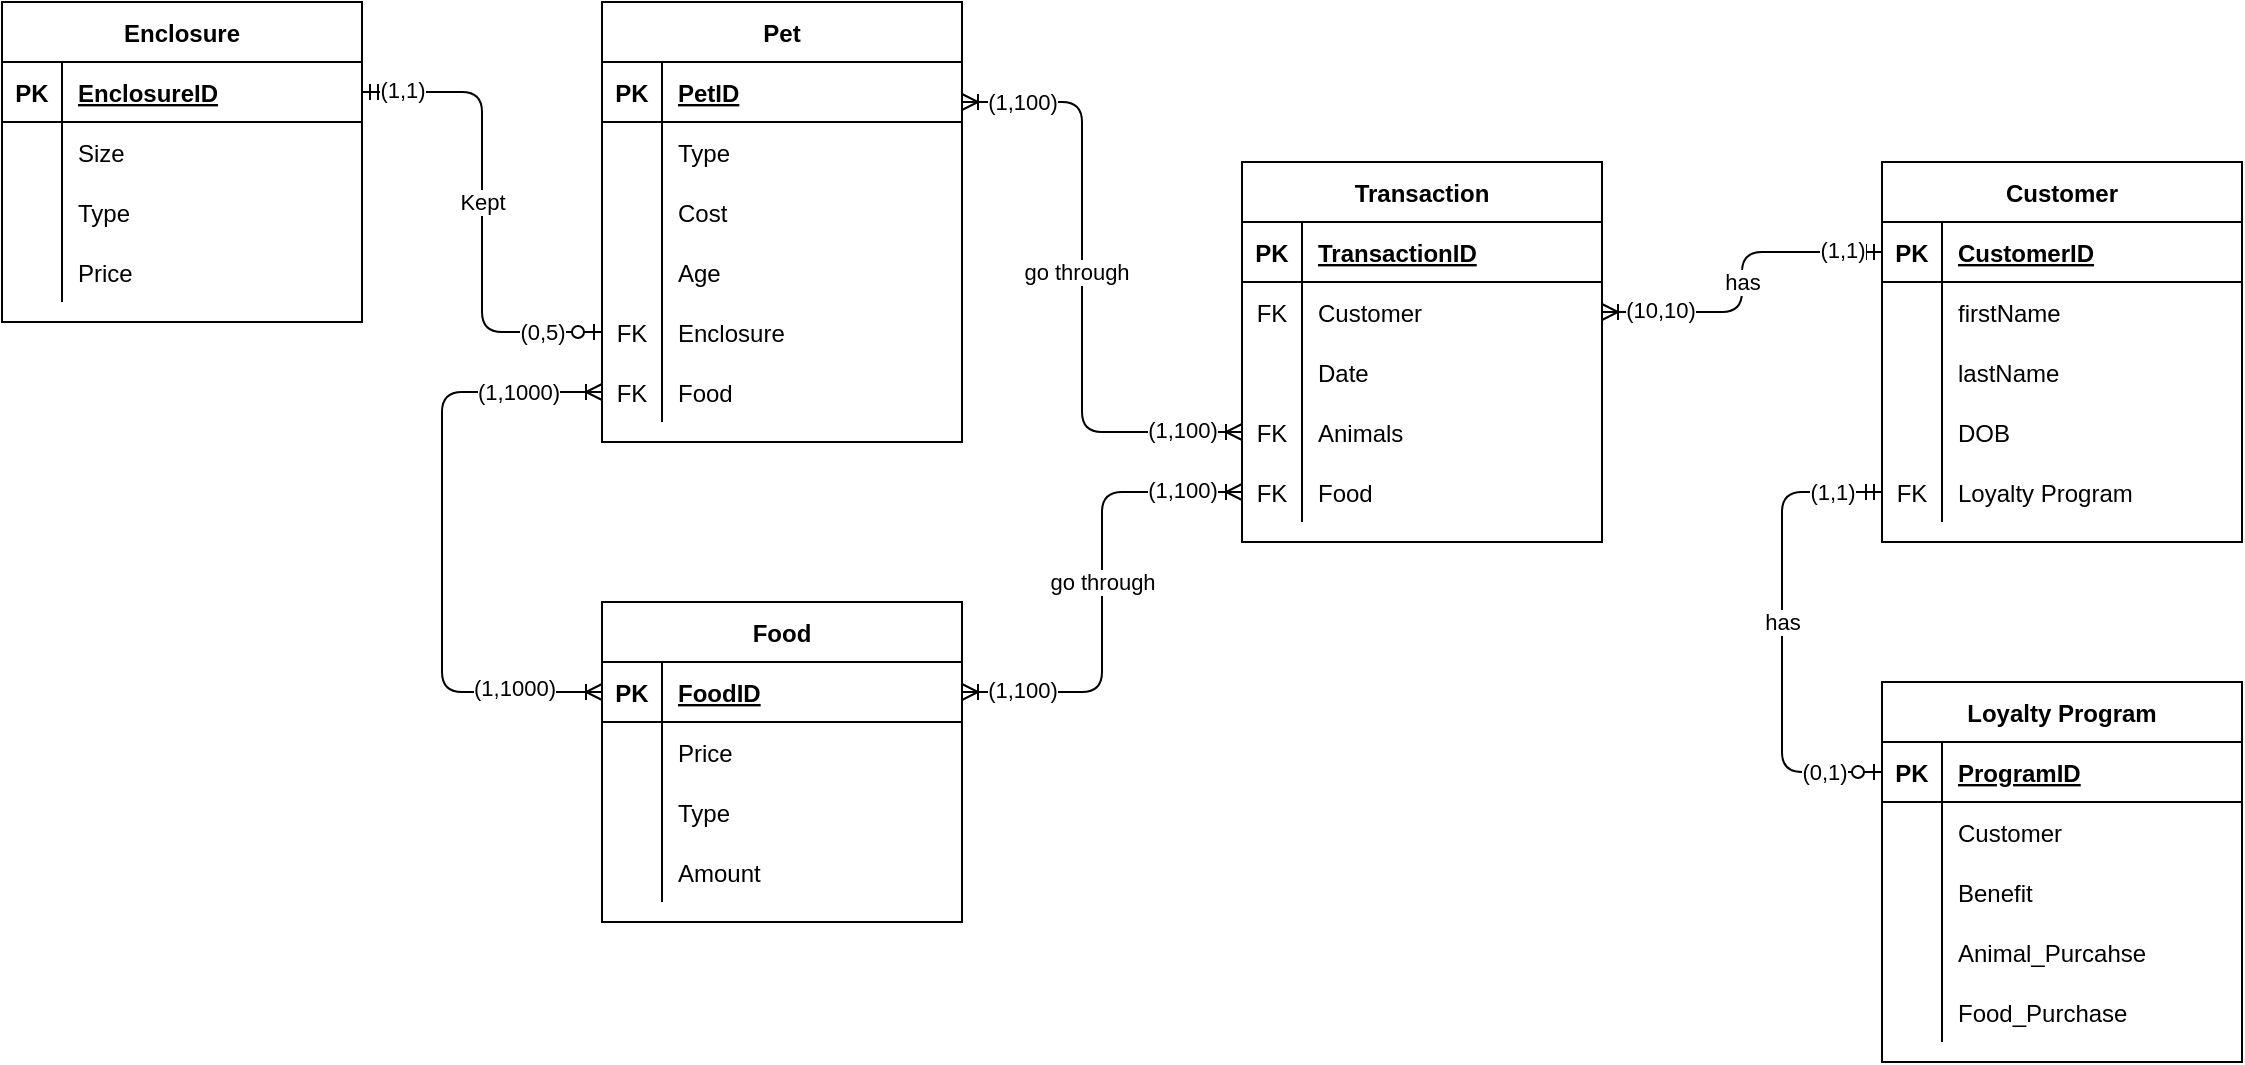 <mxfile version="13.7.1" type="github"><diagram id="R2lEEEUBdFMjLlhIrx00" name="Page-1"><mxGraphModel dx="1967" dy="726" grid="1" gridSize="10" guides="1" tooltips="1" connect="1" arrows="1" fold="1" page="1" pageScale="1" pageWidth="850" pageHeight="1100" math="0" shadow="0" extFonts="Permanent Marker^https://fonts.googleapis.com/css?family=Permanent+Marker"><root><mxCell id="0"/><mxCell id="1" parent="0"/><mxCell id="7zfl2fsLwXf4mfT0PDQX-1" value="Pet" style="shape=table;startSize=30;container=1;collapsible=1;childLayout=tableLayout;fixedRows=1;rowLines=0;fontStyle=1;align=center;resizeLast=1;" vertex="1" parent="1"><mxGeometry x="120" y="240" width="180" height="220" as="geometry"/></mxCell><mxCell id="7zfl2fsLwXf4mfT0PDQX-2" value="" style="shape=partialRectangle;collapsible=0;dropTarget=0;pointerEvents=0;fillColor=none;top=0;left=0;bottom=1;right=0;points=[[0,0.5],[1,0.5]];portConstraint=eastwest;" vertex="1" parent="7zfl2fsLwXf4mfT0PDQX-1"><mxGeometry y="30" width="180" height="30" as="geometry"/></mxCell><mxCell id="7zfl2fsLwXf4mfT0PDQX-3" value="PK" style="shape=partialRectangle;connectable=0;fillColor=none;top=0;left=0;bottom=0;right=0;fontStyle=1;overflow=hidden;" vertex="1" parent="7zfl2fsLwXf4mfT0PDQX-2"><mxGeometry width="30" height="30" as="geometry"/></mxCell><mxCell id="7zfl2fsLwXf4mfT0PDQX-4" value="PetID" style="shape=partialRectangle;connectable=0;fillColor=none;top=0;left=0;bottom=0;right=0;align=left;spacingLeft=6;fontStyle=5;overflow=hidden;" vertex="1" parent="7zfl2fsLwXf4mfT0PDQX-2"><mxGeometry x="30" width="150" height="30" as="geometry"/></mxCell><mxCell id="7zfl2fsLwXf4mfT0PDQX-5" value="" style="shape=partialRectangle;collapsible=0;dropTarget=0;pointerEvents=0;fillColor=none;top=0;left=0;bottom=0;right=0;points=[[0,0.5],[1,0.5]];portConstraint=eastwest;" vertex="1" parent="7zfl2fsLwXf4mfT0PDQX-1"><mxGeometry y="60" width="180" height="30" as="geometry"/></mxCell><mxCell id="7zfl2fsLwXf4mfT0PDQX-6" value="" style="shape=partialRectangle;connectable=0;fillColor=none;top=0;left=0;bottom=0;right=0;editable=1;overflow=hidden;" vertex="1" parent="7zfl2fsLwXf4mfT0PDQX-5"><mxGeometry width="30" height="30" as="geometry"/></mxCell><mxCell id="7zfl2fsLwXf4mfT0PDQX-7" value="Type" style="shape=partialRectangle;connectable=0;fillColor=none;top=0;left=0;bottom=0;right=0;align=left;spacingLeft=6;overflow=hidden;" vertex="1" parent="7zfl2fsLwXf4mfT0PDQX-5"><mxGeometry x="30" width="150" height="30" as="geometry"/></mxCell><mxCell id="7zfl2fsLwXf4mfT0PDQX-8" value="" style="shape=partialRectangle;collapsible=0;dropTarget=0;pointerEvents=0;fillColor=none;top=0;left=0;bottom=0;right=0;points=[[0,0.5],[1,0.5]];portConstraint=eastwest;" vertex="1" parent="7zfl2fsLwXf4mfT0PDQX-1"><mxGeometry y="90" width="180" height="30" as="geometry"/></mxCell><mxCell id="7zfl2fsLwXf4mfT0PDQX-9" value="" style="shape=partialRectangle;connectable=0;fillColor=none;top=0;left=0;bottom=0;right=0;editable=1;overflow=hidden;" vertex="1" parent="7zfl2fsLwXf4mfT0PDQX-8"><mxGeometry width="30" height="30" as="geometry"/></mxCell><mxCell id="7zfl2fsLwXf4mfT0PDQX-10" value="Cost" style="shape=partialRectangle;connectable=0;fillColor=none;top=0;left=0;bottom=0;right=0;align=left;spacingLeft=6;overflow=hidden;" vertex="1" parent="7zfl2fsLwXf4mfT0PDQX-8"><mxGeometry x="30" width="150" height="30" as="geometry"/></mxCell><mxCell id="7zfl2fsLwXf4mfT0PDQX-103" value="" style="shape=partialRectangle;collapsible=0;dropTarget=0;pointerEvents=0;fillColor=none;top=0;left=0;bottom=0;right=0;points=[[0,0.5],[1,0.5]];portConstraint=eastwest;" vertex="1" parent="7zfl2fsLwXf4mfT0PDQX-1"><mxGeometry y="120" width="180" height="30" as="geometry"/></mxCell><mxCell id="7zfl2fsLwXf4mfT0PDQX-104" value="" style="shape=partialRectangle;connectable=0;fillColor=none;top=0;left=0;bottom=0;right=0;editable=1;overflow=hidden;" vertex="1" parent="7zfl2fsLwXf4mfT0PDQX-103"><mxGeometry width="30" height="30" as="geometry"/></mxCell><mxCell id="7zfl2fsLwXf4mfT0PDQX-105" value="Age" style="shape=partialRectangle;connectable=0;fillColor=none;top=0;left=0;bottom=0;right=0;align=left;spacingLeft=6;overflow=hidden;" vertex="1" parent="7zfl2fsLwXf4mfT0PDQX-103"><mxGeometry x="30" width="150" height="30" as="geometry"/></mxCell><mxCell id="7zfl2fsLwXf4mfT0PDQX-79" value="" style="shape=partialRectangle;collapsible=0;dropTarget=0;pointerEvents=0;fillColor=none;top=0;left=0;bottom=0;right=0;points=[[0,0.5],[1,0.5]];portConstraint=eastwest;" vertex="1" parent="7zfl2fsLwXf4mfT0PDQX-1"><mxGeometry y="150" width="180" height="30" as="geometry"/></mxCell><mxCell id="7zfl2fsLwXf4mfT0PDQX-80" value="FK" style="shape=partialRectangle;connectable=0;fillColor=none;top=0;left=0;bottom=0;right=0;editable=1;overflow=hidden;" vertex="1" parent="7zfl2fsLwXf4mfT0PDQX-79"><mxGeometry width="30" height="30" as="geometry"/></mxCell><mxCell id="7zfl2fsLwXf4mfT0PDQX-81" value="Enclosure" style="shape=partialRectangle;connectable=0;fillColor=none;top=0;left=0;bottom=0;right=0;align=left;spacingLeft=6;overflow=hidden;" vertex="1" parent="7zfl2fsLwXf4mfT0PDQX-79"><mxGeometry x="30" width="150" height="30" as="geometry"/></mxCell><mxCell id="7zfl2fsLwXf4mfT0PDQX-11" value="" style="shape=partialRectangle;collapsible=0;dropTarget=0;pointerEvents=0;fillColor=none;top=0;left=0;bottom=0;right=0;points=[[0,0.5],[1,0.5]];portConstraint=eastwest;" vertex="1" parent="7zfl2fsLwXf4mfT0PDQX-1"><mxGeometry y="180" width="180" height="30" as="geometry"/></mxCell><mxCell id="7zfl2fsLwXf4mfT0PDQX-12" value="FK" style="shape=partialRectangle;connectable=0;fillColor=none;top=0;left=0;bottom=0;right=0;editable=1;overflow=hidden;" vertex="1" parent="7zfl2fsLwXf4mfT0PDQX-11"><mxGeometry width="30" height="30" as="geometry"/></mxCell><mxCell id="7zfl2fsLwXf4mfT0PDQX-13" value="Food" style="shape=partialRectangle;connectable=0;fillColor=none;top=0;left=0;bottom=0;right=0;align=left;spacingLeft=6;overflow=hidden;" vertex="1" parent="7zfl2fsLwXf4mfT0PDQX-11"><mxGeometry x="30" width="150" height="30" as="geometry"/></mxCell><mxCell id="7zfl2fsLwXf4mfT0PDQX-93" value="" style="endArrow=ERmandOne;html=1;entryX=0;entryY=0.5;entryDx=0;entryDy=0;exitX=1;exitY=0.5;exitDx=0;exitDy=0;edgeStyle=orthogonalEdgeStyle;startArrow=ERoneToMany;startFill=0;endFill=0;" edge="1" parent="1" source="7zfl2fsLwXf4mfT0PDQX-31" target="7zfl2fsLwXf4mfT0PDQX-67"><mxGeometry width="50" height="50" relative="1" as="geometry"><mxPoint x="280" y="740" as="sourcePoint"/><mxPoint x="330" y="690" as="targetPoint"/></mxGeometry></mxCell><mxCell id="7zfl2fsLwXf4mfT0PDQX-118" value="(1,1)" style="edgeLabel;html=1;align=center;verticalAlign=middle;resizable=0;points=[];" vertex="1" connectable="0" parent="7zfl2fsLwXf4mfT0PDQX-93"><mxGeometry x="0.765" y="1" relative="1" as="geometry"><mxPoint as="offset"/></mxGeometry></mxCell><mxCell id="7zfl2fsLwXf4mfT0PDQX-119" value="(10,10)" style="edgeLabel;html=1;align=center;verticalAlign=middle;resizable=0;points=[];" vertex="1" connectable="0" parent="7zfl2fsLwXf4mfT0PDQX-93"><mxGeometry x="-0.729" y="1" relative="1" as="geometry"><mxPoint x="6" as="offset"/></mxGeometry></mxCell><mxCell id="7zfl2fsLwXf4mfT0PDQX-120" value="has" style="edgeLabel;html=1;align=center;verticalAlign=middle;resizable=0;points=[];" vertex="1" connectable="0" parent="7zfl2fsLwXf4mfT0PDQX-93"><mxGeometry x="0.118" relative="1" as="geometry"><mxPoint y="10" as="offset"/></mxGeometry></mxCell><mxCell id="7zfl2fsLwXf4mfT0PDQX-98" value="" style="endArrow=ERoneToMany;html=1;entryX=0;entryY=0.5;entryDx=0;entryDy=0;exitX=1;exitY=0.5;exitDx=0;exitDy=0;edgeStyle=orthogonalEdgeStyle;startArrow=ERoneToMany;startFill=0;endFill=0;" edge="1" parent="1" source="7zfl2fsLwXf4mfT0PDQX-54" target="7zfl2fsLwXf4mfT0PDQX-37"><mxGeometry width="50" height="50" relative="1" as="geometry"><mxPoint x="300" y="530" as="sourcePoint"/><mxPoint x="350" y="480" as="targetPoint"/></mxGeometry></mxCell><mxCell id="7zfl2fsLwXf4mfT0PDQX-99" value="" style="endArrow=ERoneToMany;html=1;entryX=0;entryY=0.5;entryDx=0;entryDy=0;edgeStyle=orthogonalEdgeStyle;elbow=vertical;startArrow=ERoneToMany;startFill=0;endFill=0;" edge="1" parent="1" target="7zfl2fsLwXf4mfT0PDQX-34"><mxGeometry width="50" height="50" relative="1" as="geometry"><mxPoint x="300" y="290" as="sourcePoint"/><mxPoint x="350" y="240" as="targetPoint"/><Array as="points"><mxPoint x="360" y="290"/><mxPoint x="360" y="455"/></Array></mxGeometry></mxCell><mxCell id="7zfl2fsLwXf4mfT0PDQX-121" value="go through" style="edgeLabel;html=1;align=center;verticalAlign=middle;resizable=0;points=[];" vertex="1" connectable="0" parent="7zfl2fsLwXf4mfT0PDQX-99"><mxGeometry x="-0.266" y="-3" relative="1" as="geometry"><mxPoint y="33" as="offset"/></mxGeometry></mxCell><mxCell id="7zfl2fsLwXf4mfT0PDQX-123" value="(1,100)" style="edgeLabel;html=1;align=center;verticalAlign=middle;resizable=0;points=[];" vertex="1" connectable="0" parent="7zfl2fsLwXf4mfT0PDQX-99"><mxGeometry x="-0.869" relative="1" as="geometry"><mxPoint x="10" as="offset"/></mxGeometry></mxCell><mxCell id="7zfl2fsLwXf4mfT0PDQX-100" value="" style="endArrow=ERzeroToOne;html=1;exitX=1;exitY=0.5;exitDx=0;exitDy=0;entryX=0;entryY=0.5;entryDx=0;entryDy=0;edgeStyle=orthogonalEdgeStyle;startArrow=ERmandOne;startFill=0;endFill=1;" edge="1" parent="1" source="7zfl2fsLwXf4mfT0PDQX-15" target="7zfl2fsLwXf4mfT0PDQX-79"><mxGeometry width="50" height="50" relative="1" as="geometry"><mxPoint x="70" y="450" as="sourcePoint"/><mxPoint x="120" y="400" as="targetPoint"/></mxGeometry></mxCell><mxCell id="7zfl2fsLwXf4mfT0PDQX-108" value="Kept" style="edgeLabel;html=1;align=center;verticalAlign=middle;resizable=0;points=[];" vertex="1" connectable="0" parent="7zfl2fsLwXf4mfT0PDQX-100"><mxGeometry x="-0.167" relative="1" as="geometry"><mxPoint y="15" as="offset"/></mxGeometry></mxCell><mxCell id="7zfl2fsLwXf4mfT0PDQX-109" value="(1,1)" style="edgeLabel;html=1;align=center;verticalAlign=middle;resizable=0;points=[];" vertex="1" connectable="0" parent="7zfl2fsLwXf4mfT0PDQX-100"><mxGeometry x="-0.617" y="1" relative="1" as="geometry"><mxPoint x="-26" as="offset"/></mxGeometry></mxCell><mxCell id="7zfl2fsLwXf4mfT0PDQX-110" value="(0,5)" style="edgeLabel;html=1;align=center;verticalAlign=middle;resizable=0;points=[];" vertex="1" connectable="0" parent="7zfl2fsLwXf4mfT0PDQX-100"><mxGeometry x="0.617" relative="1" as="geometry"><mxPoint x="16" as="offset"/></mxGeometry></mxCell><mxCell id="7zfl2fsLwXf4mfT0PDQX-27" value="Transaction" style="shape=table;startSize=30;container=1;collapsible=1;childLayout=tableLayout;fixedRows=1;rowLines=0;fontStyle=1;align=center;resizeLast=1;" vertex="1" parent="1"><mxGeometry x="440" y="320" width="180" height="190" as="geometry"/></mxCell><mxCell id="7zfl2fsLwXf4mfT0PDQX-28" value="" style="shape=partialRectangle;collapsible=0;dropTarget=0;pointerEvents=0;fillColor=none;top=0;left=0;bottom=1;right=0;points=[[0,0.5],[1,0.5]];portConstraint=eastwest;" vertex="1" parent="7zfl2fsLwXf4mfT0PDQX-27"><mxGeometry y="30" width="180" height="30" as="geometry"/></mxCell><mxCell id="7zfl2fsLwXf4mfT0PDQX-29" value="PK" style="shape=partialRectangle;connectable=0;fillColor=none;top=0;left=0;bottom=0;right=0;fontStyle=1;overflow=hidden;" vertex="1" parent="7zfl2fsLwXf4mfT0PDQX-28"><mxGeometry width="30" height="30" as="geometry"/></mxCell><mxCell id="7zfl2fsLwXf4mfT0PDQX-30" value="TransactionID" style="shape=partialRectangle;connectable=0;fillColor=none;top=0;left=0;bottom=0;right=0;align=left;spacingLeft=6;fontStyle=5;overflow=hidden;" vertex="1" parent="7zfl2fsLwXf4mfT0PDQX-28"><mxGeometry x="30" width="150" height="30" as="geometry"/></mxCell><mxCell id="7zfl2fsLwXf4mfT0PDQX-31" value="" style="shape=partialRectangle;collapsible=0;dropTarget=0;pointerEvents=0;fillColor=none;top=0;left=0;bottom=0;right=0;points=[[0,0.5],[1,0.5]];portConstraint=eastwest;" vertex="1" parent="7zfl2fsLwXf4mfT0PDQX-27"><mxGeometry y="60" width="180" height="30" as="geometry"/></mxCell><mxCell id="7zfl2fsLwXf4mfT0PDQX-32" value="FK" style="shape=partialRectangle;connectable=0;fillColor=none;top=0;left=0;bottom=0;right=0;editable=1;overflow=hidden;" vertex="1" parent="7zfl2fsLwXf4mfT0PDQX-31"><mxGeometry width="30" height="30" as="geometry"/></mxCell><mxCell id="7zfl2fsLwXf4mfT0PDQX-33" value="Customer" style="shape=partialRectangle;connectable=0;fillColor=none;top=0;left=0;bottom=0;right=0;align=left;spacingLeft=6;overflow=hidden;" vertex="1" parent="7zfl2fsLwXf4mfT0PDQX-31"><mxGeometry x="30" width="150" height="30" as="geometry"/></mxCell><mxCell id="7zfl2fsLwXf4mfT0PDQX-85" value="" style="shape=partialRectangle;collapsible=0;dropTarget=0;pointerEvents=0;fillColor=none;top=0;left=0;bottom=0;right=0;points=[[0,0.5],[1,0.5]];portConstraint=eastwest;" vertex="1" parent="7zfl2fsLwXf4mfT0PDQX-27"><mxGeometry y="90" width="180" height="30" as="geometry"/></mxCell><mxCell id="7zfl2fsLwXf4mfT0PDQX-86" value="" style="shape=partialRectangle;connectable=0;fillColor=none;top=0;left=0;bottom=0;right=0;editable=1;overflow=hidden;" vertex="1" parent="7zfl2fsLwXf4mfT0PDQX-85"><mxGeometry width="30" height="30" as="geometry"/></mxCell><mxCell id="7zfl2fsLwXf4mfT0PDQX-87" value="Date" style="shape=partialRectangle;connectable=0;fillColor=none;top=0;left=0;bottom=0;right=0;align=left;spacingLeft=6;overflow=hidden;" vertex="1" parent="7zfl2fsLwXf4mfT0PDQX-85"><mxGeometry x="30" width="150" height="30" as="geometry"/></mxCell><mxCell id="7zfl2fsLwXf4mfT0PDQX-34" value="" style="shape=partialRectangle;collapsible=0;dropTarget=0;pointerEvents=0;fillColor=none;top=0;left=0;bottom=0;right=0;points=[[0,0.5],[1,0.5]];portConstraint=eastwest;" vertex="1" parent="7zfl2fsLwXf4mfT0PDQX-27"><mxGeometry y="120" width="180" height="30" as="geometry"/></mxCell><mxCell id="7zfl2fsLwXf4mfT0PDQX-35" value="FK" style="shape=partialRectangle;connectable=0;fillColor=none;top=0;left=0;bottom=0;right=0;editable=1;overflow=hidden;" vertex="1" parent="7zfl2fsLwXf4mfT0PDQX-34"><mxGeometry width="30" height="30" as="geometry"/></mxCell><mxCell id="7zfl2fsLwXf4mfT0PDQX-36" value="Animals" style="shape=partialRectangle;connectable=0;fillColor=none;top=0;left=0;bottom=0;right=0;align=left;spacingLeft=6;overflow=hidden;" vertex="1" parent="7zfl2fsLwXf4mfT0PDQX-34"><mxGeometry x="30" width="150" height="30" as="geometry"/></mxCell><mxCell id="7zfl2fsLwXf4mfT0PDQX-37" value="" style="shape=partialRectangle;collapsible=0;dropTarget=0;pointerEvents=0;fillColor=none;top=0;left=0;bottom=0;right=0;points=[[0,0.5],[1,0.5]];portConstraint=eastwest;" vertex="1" parent="7zfl2fsLwXf4mfT0PDQX-27"><mxGeometry y="150" width="180" height="30" as="geometry"/></mxCell><mxCell id="7zfl2fsLwXf4mfT0PDQX-38" value="FK" style="shape=partialRectangle;connectable=0;fillColor=none;top=0;left=0;bottom=0;right=0;editable=1;overflow=hidden;" vertex="1" parent="7zfl2fsLwXf4mfT0PDQX-37"><mxGeometry width="30" height="30" as="geometry"/></mxCell><mxCell id="7zfl2fsLwXf4mfT0PDQX-39" value="Food" style="shape=partialRectangle;connectable=0;fillColor=none;top=0;left=0;bottom=0;right=0;align=left;spacingLeft=6;overflow=hidden;" vertex="1" parent="7zfl2fsLwXf4mfT0PDQX-37"><mxGeometry x="30" width="150" height="30" as="geometry"/></mxCell><mxCell id="7zfl2fsLwXf4mfT0PDQX-66" value="Customer" style="shape=table;startSize=30;container=1;collapsible=1;childLayout=tableLayout;fixedRows=1;rowLines=0;fontStyle=1;align=center;resizeLast=1;" vertex="1" parent="1"><mxGeometry x="760" y="320" width="180" height="190" as="geometry"/></mxCell><mxCell id="7zfl2fsLwXf4mfT0PDQX-67" value="" style="shape=partialRectangle;collapsible=0;dropTarget=0;pointerEvents=0;fillColor=none;top=0;left=0;bottom=1;right=0;points=[[0,0.5],[1,0.5]];portConstraint=eastwest;" vertex="1" parent="7zfl2fsLwXf4mfT0PDQX-66"><mxGeometry y="30" width="180" height="30" as="geometry"/></mxCell><mxCell id="7zfl2fsLwXf4mfT0PDQX-68" value="PK" style="shape=partialRectangle;connectable=0;fillColor=none;top=0;left=0;bottom=0;right=0;fontStyle=1;overflow=hidden;" vertex="1" parent="7zfl2fsLwXf4mfT0PDQX-67"><mxGeometry width="30" height="30" as="geometry"/></mxCell><mxCell id="7zfl2fsLwXf4mfT0PDQX-69" value="CustomerID" style="shape=partialRectangle;connectable=0;fillColor=none;top=0;left=0;bottom=0;right=0;align=left;spacingLeft=6;fontStyle=5;overflow=hidden;" vertex="1" parent="7zfl2fsLwXf4mfT0PDQX-67"><mxGeometry x="30" width="150" height="30" as="geometry"/></mxCell><mxCell id="7zfl2fsLwXf4mfT0PDQX-70" value="" style="shape=partialRectangle;collapsible=0;dropTarget=0;pointerEvents=0;fillColor=none;top=0;left=0;bottom=0;right=0;points=[[0,0.5],[1,0.5]];portConstraint=eastwest;" vertex="1" parent="7zfl2fsLwXf4mfT0PDQX-66"><mxGeometry y="60" width="180" height="30" as="geometry"/></mxCell><mxCell id="7zfl2fsLwXf4mfT0PDQX-71" value="" style="shape=partialRectangle;connectable=0;fillColor=none;top=0;left=0;bottom=0;right=0;editable=1;overflow=hidden;" vertex="1" parent="7zfl2fsLwXf4mfT0PDQX-70"><mxGeometry width="30" height="30" as="geometry"/></mxCell><mxCell id="7zfl2fsLwXf4mfT0PDQX-72" value="firstName" style="shape=partialRectangle;connectable=0;fillColor=none;top=0;left=0;bottom=0;right=0;align=left;spacingLeft=6;overflow=hidden;" vertex="1" parent="7zfl2fsLwXf4mfT0PDQX-70"><mxGeometry x="30" width="150" height="30" as="geometry"/></mxCell><mxCell id="7zfl2fsLwXf4mfT0PDQX-73" value="" style="shape=partialRectangle;collapsible=0;dropTarget=0;pointerEvents=0;fillColor=none;top=0;left=0;bottom=0;right=0;points=[[0,0.5],[1,0.5]];portConstraint=eastwest;" vertex="1" parent="7zfl2fsLwXf4mfT0PDQX-66"><mxGeometry y="90" width="180" height="30" as="geometry"/></mxCell><mxCell id="7zfl2fsLwXf4mfT0PDQX-74" value="" style="shape=partialRectangle;connectable=0;fillColor=none;top=0;left=0;bottom=0;right=0;editable=1;overflow=hidden;" vertex="1" parent="7zfl2fsLwXf4mfT0PDQX-73"><mxGeometry width="30" height="30" as="geometry"/></mxCell><mxCell id="7zfl2fsLwXf4mfT0PDQX-75" value="lastName" style="shape=partialRectangle;connectable=0;fillColor=none;top=0;left=0;bottom=0;right=0;align=left;spacingLeft=6;overflow=hidden;" vertex="1" parent="7zfl2fsLwXf4mfT0PDQX-73"><mxGeometry x="30" width="150" height="30" as="geometry"/></mxCell><mxCell id="7zfl2fsLwXf4mfT0PDQX-82" value="" style="shape=partialRectangle;collapsible=0;dropTarget=0;pointerEvents=0;fillColor=none;top=0;left=0;bottom=0;right=0;points=[[0,0.5],[1,0.5]];portConstraint=eastwest;" vertex="1" parent="7zfl2fsLwXf4mfT0PDQX-66"><mxGeometry y="120" width="180" height="30" as="geometry"/></mxCell><mxCell id="7zfl2fsLwXf4mfT0PDQX-83" value="" style="shape=partialRectangle;connectable=0;fillColor=none;top=0;left=0;bottom=0;right=0;editable=1;overflow=hidden;" vertex="1" parent="7zfl2fsLwXf4mfT0PDQX-82"><mxGeometry width="30" height="30" as="geometry"/></mxCell><mxCell id="7zfl2fsLwXf4mfT0PDQX-84" value="DOB" style="shape=partialRectangle;connectable=0;fillColor=none;top=0;left=0;bottom=0;right=0;align=left;spacingLeft=6;overflow=hidden;" vertex="1" parent="7zfl2fsLwXf4mfT0PDQX-82"><mxGeometry x="30" width="150" height="30" as="geometry"/></mxCell><mxCell id="7zfl2fsLwXf4mfT0PDQX-76" value="" style="shape=partialRectangle;collapsible=0;dropTarget=0;pointerEvents=0;fillColor=none;top=0;left=0;bottom=0;right=0;points=[[0,0.5],[1,0.5]];portConstraint=eastwest;" vertex="1" parent="7zfl2fsLwXf4mfT0PDQX-66"><mxGeometry y="150" width="180" height="30" as="geometry"/></mxCell><mxCell id="7zfl2fsLwXf4mfT0PDQX-77" value="FK" style="shape=partialRectangle;connectable=0;fillColor=none;top=0;left=0;bottom=0;right=0;editable=1;overflow=hidden;" vertex="1" parent="7zfl2fsLwXf4mfT0PDQX-76"><mxGeometry width="30" height="30" as="geometry"/></mxCell><mxCell id="7zfl2fsLwXf4mfT0PDQX-78" value="Loyalty Program" style="shape=partialRectangle;connectable=0;fillColor=none;top=0;left=0;bottom=0;right=0;align=left;spacingLeft=6;overflow=hidden;" vertex="1" parent="7zfl2fsLwXf4mfT0PDQX-76"><mxGeometry x="30" width="150" height="30" as="geometry"/></mxCell><mxCell id="7zfl2fsLwXf4mfT0PDQX-40" value="Loyalty Program" style="shape=table;startSize=30;container=1;collapsible=1;childLayout=tableLayout;fixedRows=1;rowLines=0;fontStyle=1;align=center;resizeLast=1;" vertex="1" parent="1"><mxGeometry x="760" y="580" width="180" height="190" as="geometry"/></mxCell><mxCell id="7zfl2fsLwXf4mfT0PDQX-41" value="" style="shape=partialRectangle;collapsible=0;dropTarget=0;pointerEvents=0;fillColor=none;top=0;left=0;bottom=1;right=0;points=[[0,0.5],[1,0.5]];portConstraint=eastwest;" vertex="1" parent="7zfl2fsLwXf4mfT0PDQX-40"><mxGeometry y="30" width="180" height="30" as="geometry"/></mxCell><mxCell id="7zfl2fsLwXf4mfT0PDQX-42" value="PK" style="shape=partialRectangle;connectable=0;fillColor=none;top=0;left=0;bottom=0;right=0;fontStyle=1;overflow=hidden;" vertex="1" parent="7zfl2fsLwXf4mfT0PDQX-41"><mxGeometry width="30" height="30" as="geometry"/></mxCell><mxCell id="7zfl2fsLwXf4mfT0PDQX-43" value="ProgramID" style="shape=partialRectangle;connectable=0;fillColor=none;top=0;left=0;bottom=0;right=0;align=left;spacingLeft=6;fontStyle=5;overflow=hidden;" vertex="1" parent="7zfl2fsLwXf4mfT0PDQX-41"><mxGeometry x="30" width="150" height="30" as="geometry"/></mxCell><mxCell id="7zfl2fsLwXf4mfT0PDQX-44" value="" style="shape=partialRectangle;collapsible=0;dropTarget=0;pointerEvents=0;fillColor=none;top=0;left=0;bottom=0;right=0;points=[[0,0.5],[1,0.5]];portConstraint=eastwest;" vertex="1" parent="7zfl2fsLwXf4mfT0PDQX-40"><mxGeometry y="60" width="180" height="30" as="geometry"/></mxCell><mxCell id="7zfl2fsLwXf4mfT0PDQX-45" value="" style="shape=partialRectangle;connectable=0;fillColor=none;top=0;left=0;bottom=0;right=0;editable=1;overflow=hidden;" vertex="1" parent="7zfl2fsLwXf4mfT0PDQX-44"><mxGeometry width="30" height="30" as="geometry"/></mxCell><mxCell id="7zfl2fsLwXf4mfT0PDQX-46" value="Customer" style="shape=partialRectangle;connectable=0;fillColor=none;top=0;left=0;bottom=0;right=0;align=left;spacingLeft=6;overflow=hidden;" vertex="1" parent="7zfl2fsLwXf4mfT0PDQX-44"><mxGeometry x="30" width="150" height="30" as="geometry"/></mxCell><mxCell id="7zfl2fsLwXf4mfT0PDQX-88" value="" style="shape=partialRectangle;collapsible=0;dropTarget=0;pointerEvents=0;fillColor=none;top=0;left=0;bottom=0;right=0;points=[[0,0.5],[1,0.5]];portConstraint=eastwest;" vertex="1" parent="7zfl2fsLwXf4mfT0PDQX-40"><mxGeometry y="90" width="180" height="30" as="geometry"/></mxCell><mxCell id="7zfl2fsLwXf4mfT0PDQX-89" value="" style="shape=partialRectangle;connectable=0;fillColor=none;top=0;left=0;bottom=0;right=0;editable=1;overflow=hidden;" vertex="1" parent="7zfl2fsLwXf4mfT0PDQX-88"><mxGeometry width="30" height="30" as="geometry"/></mxCell><mxCell id="7zfl2fsLwXf4mfT0PDQX-90" value="Benefit" style="shape=partialRectangle;connectable=0;fillColor=none;top=0;left=0;bottom=0;right=0;align=left;spacingLeft=6;overflow=hidden;" vertex="1" parent="7zfl2fsLwXf4mfT0PDQX-88"><mxGeometry x="30" width="150" height="30" as="geometry"/></mxCell><mxCell id="7zfl2fsLwXf4mfT0PDQX-47" value="" style="shape=partialRectangle;collapsible=0;dropTarget=0;pointerEvents=0;fillColor=none;top=0;left=0;bottom=0;right=0;points=[[0,0.5],[1,0.5]];portConstraint=eastwest;" vertex="1" parent="7zfl2fsLwXf4mfT0PDQX-40"><mxGeometry y="120" width="180" height="30" as="geometry"/></mxCell><mxCell id="7zfl2fsLwXf4mfT0PDQX-48" value="" style="shape=partialRectangle;connectable=0;fillColor=none;top=0;left=0;bottom=0;right=0;editable=1;overflow=hidden;" vertex="1" parent="7zfl2fsLwXf4mfT0PDQX-47"><mxGeometry width="30" height="30" as="geometry"/></mxCell><mxCell id="7zfl2fsLwXf4mfT0PDQX-49" value="Animal_Purcahse" style="shape=partialRectangle;connectable=0;fillColor=none;top=0;left=0;bottom=0;right=0;align=left;spacingLeft=6;overflow=hidden;" vertex="1" parent="7zfl2fsLwXf4mfT0PDQX-47"><mxGeometry x="30" width="150" height="30" as="geometry"/></mxCell><mxCell id="7zfl2fsLwXf4mfT0PDQX-50" value="" style="shape=partialRectangle;collapsible=0;dropTarget=0;pointerEvents=0;fillColor=none;top=0;left=0;bottom=0;right=0;points=[[0,0.5],[1,0.5]];portConstraint=eastwest;" vertex="1" parent="7zfl2fsLwXf4mfT0PDQX-40"><mxGeometry y="150" width="180" height="30" as="geometry"/></mxCell><mxCell id="7zfl2fsLwXf4mfT0PDQX-51" value="" style="shape=partialRectangle;connectable=0;fillColor=none;top=0;left=0;bottom=0;right=0;editable=1;overflow=hidden;" vertex="1" parent="7zfl2fsLwXf4mfT0PDQX-50"><mxGeometry width="30" height="30" as="geometry"/></mxCell><mxCell id="7zfl2fsLwXf4mfT0PDQX-52" value="Food_Purchase" style="shape=partialRectangle;connectable=0;fillColor=none;top=0;left=0;bottom=0;right=0;align=left;spacingLeft=6;overflow=hidden;" vertex="1" parent="7zfl2fsLwXf4mfT0PDQX-50"><mxGeometry x="30" width="150" height="30" as="geometry"/></mxCell><mxCell id="7zfl2fsLwXf4mfT0PDQX-102" value="" style="endArrow=ERoneToMany;html=1;exitX=0;exitY=0.5;exitDx=0;exitDy=0;entryX=0;entryY=0.5;entryDx=0;entryDy=0;edgeStyle=orthogonalEdgeStyle;startArrow=ERoneToMany;startFill=0;endFill=0;" edge="1" parent="1" source="7zfl2fsLwXf4mfT0PDQX-54" target="7zfl2fsLwXf4mfT0PDQX-11"><mxGeometry width="50" height="50" relative="1" as="geometry"><mxPoint x="70" y="450" as="sourcePoint"/><mxPoint x="120" y="400" as="targetPoint"/><Array as="points"><mxPoint x="40" y="585"/><mxPoint x="40" y="435"/></Array></mxGeometry></mxCell><mxCell id="7zfl2fsLwXf4mfT0PDQX-113" value="(1,1000)" style="edgeLabel;html=1;align=center;verticalAlign=middle;resizable=0;points=[];" vertex="1" connectable="0" parent="7zfl2fsLwXf4mfT0PDQX-102"><mxGeometry x="0.496" y="-1" relative="1" as="geometry"><mxPoint x="36" y="-1" as="offset"/></mxGeometry></mxCell><mxCell id="7zfl2fsLwXf4mfT0PDQX-53" value="Food" style="shape=table;startSize=30;container=1;collapsible=1;childLayout=tableLayout;fixedRows=1;rowLines=0;fontStyle=1;align=center;resizeLast=1;" vertex="1" parent="1"><mxGeometry x="120" y="540" width="180" height="160" as="geometry"/></mxCell><mxCell id="7zfl2fsLwXf4mfT0PDQX-54" value="" style="shape=partialRectangle;collapsible=0;dropTarget=0;pointerEvents=0;fillColor=none;top=0;left=0;bottom=1;right=0;points=[[0,0.5],[1,0.5]];portConstraint=eastwest;" vertex="1" parent="7zfl2fsLwXf4mfT0PDQX-53"><mxGeometry y="30" width="180" height="30" as="geometry"/></mxCell><mxCell id="7zfl2fsLwXf4mfT0PDQX-55" value="PK" style="shape=partialRectangle;connectable=0;fillColor=none;top=0;left=0;bottom=0;right=0;fontStyle=1;overflow=hidden;" vertex="1" parent="7zfl2fsLwXf4mfT0PDQX-54"><mxGeometry width="30" height="30" as="geometry"/></mxCell><mxCell id="7zfl2fsLwXf4mfT0PDQX-56" value="FoodID" style="shape=partialRectangle;connectable=0;fillColor=none;top=0;left=0;bottom=0;right=0;align=left;spacingLeft=6;fontStyle=5;overflow=hidden;" vertex="1" parent="7zfl2fsLwXf4mfT0PDQX-54"><mxGeometry x="30" width="150" height="30" as="geometry"/></mxCell><mxCell id="7zfl2fsLwXf4mfT0PDQX-57" value="" style="shape=partialRectangle;collapsible=0;dropTarget=0;pointerEvents=0;fillColor=none;top=0;left=0;bottom=0;right=0;points=[[0,0.5],[1,0.5]];portConstraint=eastwest;" vertex="1" parent="7zfl2fsLwXf4mfT0PDQX-53"><mxGeometry y="60" width="180" height="30" as="geometry"/></mxCell><mxCell id="7zfl2fsLwXf4mfT0PDQX-58" value="" style="shape=partialRectangle;connectable=0;fillColor=none;top=0;left=0;bottom=0;right=0;editable=1;overflow=hidden;" vertex="1" parent="7zfl2fsLwXf4mfT0PDQX-57"><mxGeometry width="30" height="30" as="geometry"/></mxCell><mxCell id="7zfl2fsLwXf4mfT0PDQX-59" value="Price" style="shape=partialRectangle;connectable=0;fillColor=none;top=0;left=0;bottom=0;right=0;align=left;spacingLeft=6;overflow=hidden;" vertex="1" parent="7zfl2fsLwXf4mfT0PDQX-57"><mxGeometry x="30" width="150" height="30" as="geometry"/></mxCell><mxCell id="7zfl2fsLwXf4mfT0PDQX-60" value="" style="shape=partialRectangle;collapsible=0;dropTarget=0;pointerEvents=0;fillColor=none;top=0;left=0;bottom=0;right=0;points=[[0,0.5],[1,0.5]];portConstraint=eastwest;" vertex="1" parent="7zfl2fsLwXf4mfT0PDQX-53"><mxGeometry y="90" width="180" height="30" as="geometry"/></mxCell><mxCell id="7zfl2fsLwXf4mfT0PDQX-61" value="" style="shape=partialRectangle;connectable=0;fillColor=none;top=0;left=0;bottom=0;right=0;editable=1;overflow=hidden;" vertex="1" parent="7zfl2fsLwXf4mfT0PDQX-60"><mxGeometry width="30" height="30" as="geometry"/></mxCell><mxCell id="7zfl2fsLwXf4mfT0PDQX-62" value="Type" style="shape=partialRectangle;connectable=0;fillColor=none;top=0;left=0;bottom=0;right=0;align=left;spacingLeft=6;overflow=hidden;" vertex="1" parent="7zfl2fsLwXf4mfT0PDQX-60"><mxGeometry x="30" width="150" height="30" as="geometry"/></mxCell><mxCell id="7zfl2fsLwXf4mfT0PDQX-63" value="" style="shape=partialRectangle;collapsible=0;dropTarget=0;pointerEvents=0;fillColor=none;top=0;left=0;bottom=0;right=0;points=[[0,0.5],[1,0.5]];portConstraint=eastwest;" vertex="1" parent="7zfl2fsLwXf4mfT0PDQX-53"><mxGeometry y="120" width="180" height="30" as="geometry"/></mxCell><mxCell id="7zfl2fsLwXf4mfT0PDQX-64" value="" style="shape=partialRectangle;connectable=0;fillColor=none;top=0;left=0;bottom=0;right=0;editable=1;overflow=hidden;" vertex="1" parent="7zfl2fsLwXf4mfT0PDQX-63"><mxGeometry width="30" height="30" as="geometry"/></mxCell><mxCell id="7zfl2fsLwXf4mfT0PDQX-65" value="Amount" style="shape=partialRectangle;connectable=0;fillColor=none;top=0;left=0;bottom=0;right=0;align=left;spacingLeft=6;overflow=hidden;" vertex="1" parent="7zfl2fsLwXf4mfT0PDQX-63"><mxGeometry x="30" width="150" height="30" as="geometry"/></mxCell><mxCell id="7zfl2fsLwXf4mfT0PDQX-107" value="" style="endArrow=ERmandOne;html=1;exitX=0;exitY=0.5;exitDx=0;exitDy=0;edgeStyle=orthogonalEdgeStyle;entryX=0;entryY=0.5;entryDx=0;entryDy=0;startArrow=ERzeroToOne;startFill=1;endFill=0;" edge="1" parent="1" source="7zfl2fsLwXf4mfT0PDQX-41" target="7zfl2fsLwXf4mfT0PDQX-76"><mxGeometry width="50" height="50" relative="1" as="geometry"><mxPoint x="710" y="530" as="sourcePoint"/><mxPoint x="710" y="480" as="targetPoint"/><Array as="points"><mxPoint x="710" y="625"/><mxPoint x="710" y="485"/></Array></mxGeometry></mxCell><mxCell id="7zfl2fsLwXf4mfT0PDQX-111" value="(0,1)" style="edgeLabel;html=1;align=center;verticalAlign=middle;resizable=0;points=[];" vertex="1" connectable="0" parent="7zfl2fsLwXf4mfT0PDQX-107"><mxGeometry x="-0.636" y="-15" relative="1" as="geometry"><mxPoint x="14" y="15" as="offset"/></mxGeometry></mxCell><mxCell id="7zfl2fsLwXf4mfT0PDQX-112" value="(1,1)" style="edgeLabel;html=1;align=center;verticalAlign=middle;resizable=0;points=[];" vertex="1" connectable="0" parent="7zfl2fsLwXf4mfT0PDQX-107"><mxGeometry x="0.375" y="1" relative="1" as="geometry"><mxPoint x="26" y="-25" as="offset"/></mxGeometry></mxCell><mxCell id="7zfl2fsLwXf4mfT0PDQX-115" value="has" style="edgeLabel;html=1;align=center;verticalAlign=middle;resizable=0;points=[];" vertex="1" connectable="0" parent="7zfl2fsLwXf4mfT0PDQX-107"><mxGeometry x="0.208" relative="1" as="geometry"><mxPoint y="20" as="offset"/></mxGeometry></mxCell><mxCell id="7zfl2fsLwXf4mfT0PDQX-14" value="Enclosure" style="shape=table;startSize=30;container=1;collapsible=1;childLayout=tableLayout;fixedRows=1;rowLines=0;fontStyle=1;align=center;resizeLast=1;" vertex="1" parent="1"><mxGeometry x="-180" y="240" width="180" height="160" as="geometry"/></mxCell><mxCell id="7zfl2fsLwXf4mfT0PDQX-15" value="" style="shape=partialRectangle;collapsible=0;dropTarget=0;pointerEvents=0;fillColor=none;top=0;left=0;bottom=1;right=0;points=[[0,0.5],[1,0.5]];portConstraint=eastwest;" vertex="1" parent="7zfl2fsLwXf4mfT0PDQX-14"><mxGeometry y="30" width="180" height="30" as="geometry"/></mxCell><mxCell id="7zfl2fsLwXf4mfT0PDQX-16" value="PK" style="shape=partialRectangle;connectable=0;fillColor=none;top=0;left=0;bottom=0;right=0;fontStyle=1;overflow=hidden;" vertex="1" parent="7zfl2fsLwXf4mfT0PDQX-15"><mxGeometry width="30" height="30" as="geometry"/></mxCell><mxCell id="7zfl2fsLwXf4mfT0PDQX-17" value="EnclosureID" style="shape=partialRectangle;connectable=0;fillColor=none;top=0;left=0;bottom=0;right=0;align=left;spacingLeft=6;fontStyle=5;overflow=hidden;" vertex="1" parent="7zfl2fsLwXf4mfT0PDQX-15"><mxGeometry x="30" width="150" height="30" as="geometry"/></mxCell><mxCell id="7zfl2fsLwXf4mfT0PDQX-18" value="" style="shape=partialRectangle;collapsible=0;dropTarget=0;pointerEvents=0;fillColor=none;top=0;left=0;bottom=0;right=0;points=[[0,0.5],[1,0.5]];portConstraint=eastwest;" vertex="1" parent="7zfl2fsLwXf4mfT0PDQX-14"><mxGeometry y="60" width="180" height="30" as="geometry"/></mxCell><mxCell id="7zfl2fsLwXf4mfT0PDQX-19" value="" style="shape=partialRectangle;connectable=0;fillColor=none;top=0;left=0;bottom=0;right=0;editable=1;overflow=hidden;" vertex="1" parent="7zfl2fsLwXf4mfT0PDQX-18"><mxGeometry width="30" height="30" as="geometry"/></mxCell><mxCell id="7zfl2fsLwXf4mfT0PDQX-20" value="Size" style="shape=partialRectangle;connectable=0;fillColor=none;top=0;left=0;bottom=0;right=0;align=left;spacingLeft=6;overflow=hidden;" vertex="1" parent="7zfl2fsLwXf4mfT0PDQX-18"><mxGeometry x="30" width="150" height="30" as="geometry"/></mxCell><mxCell id="7zfl2fsLwXf4mfT0PDQX-21" value="" style="shape=partialRectangle;collapsible=0;dropTarget=0;pointerEvents=0;fillColor=none;top=0;left=0;bottom=0;right=0;points=[[0,0.5],[1,0.5]];portConstraint=eastwest;" vertex="1" parent="7zfl2fsLwXf4mfT0PDQX-14"><mxGeometry y="90" width="180" height="30" as="geometry"/></mxCell><mxCell id="7zfl2fsLwXf4mfT0PDQX-22" value="" style="shape=partialRectangle;connectable=0;fillColor=none;top=0;left=0;bottom=0;right=0;editable=1;overflow=hidden;" vertex="1" parent="7zfl2fsLwXf4mfT0PDQX-21"><mxGeometry width="30" height="30" as="geometry"/></mxCell><mxCell id="7zfl2fsLwXf4mfT0PDQX-23" value="Type" style="shape=partialRectangle;connectable=0;fillColor=none;top=0;left=0;bottom=0;right=0;align=left;spacingLeft=6;overflow=hidden;" vertex="1" parent="7zfl2fsLwXf4mfT0PDQX-21"><mxGeometry x="30" width="150" height="30" as="geometry"/></mxCell><mxCell id="7zfl2fsLwXf4mfT0PDQX-24" value="" style="shape=partialRectangle;collapsible=0;dropTarget=0;pointerEvents=0;fillColor=none;top=0;left=0;bottom=0;right=0;points=[[0,0.5],[1,0.5]];portConstraint=eastwest;" vertex="1" parent="7zfl2fsLwXf4mfT0PDQX-14"><mxGeometry y="120" width="180" height="30" as="geometry"/></mxCell><mxCell id="7zfl2fsLwXf4mfT0PDQX-25" value="" style="shape=partialRectangle;connectable=0;fillColor=none;top=0;left=0;bottom=0;right=0;editable=1;overflow=hidden;" vertex="1" parent="7zfl2fsLwXf4mfT0PDQX-24"><mxGeometry width="30" height="30" as="geometry"/></mxCell><mxCell id="7zfl2fsLwXf4mfT0PDQX-26" value="Price" style="shape=partialRectangle;connectable=0;fillColor=none;top=0;left=0;bottom=0;right=0;align=left;spacingLeft=6;overflow=hidden;" vertex="1" parent="7zfl2fsLwXf4mfT0PDQX-24"><mxGeometry x="30" width="150" height="30" as="geometry"/></mxCell><mxCell id="7zfl2fsLwXf4mfT0PDQX-114" value="(1,1000)" style="edgeLabel;html=1;align=center;verticalAlign=middle;resizable=0;points=[];" vertex="1" connectable="0" parent="1"><mxGeometry x="76" y="583" as="geometry"/></mxCell><mxCell id="7zfl2fsLwXf4mfT0PDQX-122" value="go through" style="edgeLabel;html=1;align=center;verticalAlign=middle;resizable=0;points=[];" vertex="1" connectable="0" parent="1"><mxGeometry x="370" y="530" as="geometry"/></mxCell><mxCell id="7zfl2fsLwXf4mfT0PDQX-124" value="(1,100)" style="edgeLabel;html=1;align=center;verticalAlign=middle;resizable=0;points=[];" vertex="1" connectable="0" parent="1"><mxGeometry x="410" y="454" as="geometry"/></mxCell><mxCell id="7zfl2fsLwXf4mfT0PDQX-125" value="(1,100)" style="edgeLabel;html=1;align=center;verticalAlign=middle;resizable=0;points=[];" vertex="1" connectable="0" parent="1"><mxGeometry x="410" y="484" as="geometry"/></mxCell><mxCell id="7zfl2fsLwXf4mfT0PDQX-126" value="(1,100)" style="edgeLabel;html=1;align=center;verticalAlign=middle;resizable=0;points=[];" vertex="1" connectable="0" parent="1"><mxGeometry x="330" y="584" as="geometry"/></mxCell></root></mxGraphModel></diagram></mxfile>
